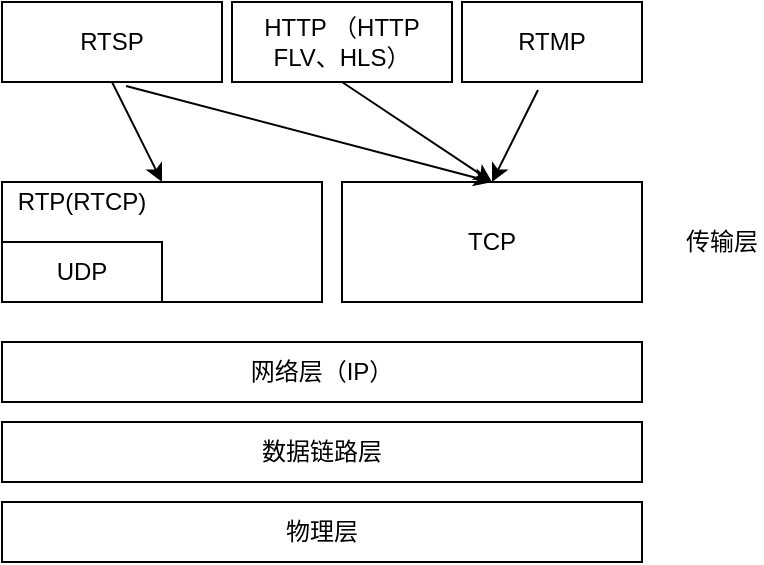 <mxfile version="10.6.0" type="github"><diagram id="a2k1A4N9SrWkFIEnXRyY" name="Page-1"><mxGraphModel dx="840" dy="484" grid="1" gridSize="10" guides="1" tooltips="1" connect="1" arrows="1" fold="1" page="1" pageScale="1" pageWidth="850" pageHeight="1100" math="0" shadow="0"><root><mxCell id="0"/><mxCell id="1" parent="0"/><mxCell id="TOb2ExijBjXJcEhZorXa-1" value="物理层" style="rounded=0;whiteSpace=wrap;html=1;" vertex="1" parent="1"><mxGeometry x="140" y="400" width="320" height="30" as="geometry"/></mxCell><mxCell id="TOb2ExijBjXJcEhZorXa-2" value="数据链路层" style="rounded=0;whiteSpace=wrap;html=1;" vertex="1" parent="1"><mxGeometry x="140" y="360" width="320" height="30" as="geometry"/></mxCell><mxCell id="TOb2ExijBjXJcEhZorXa-3" value="网络层（IP）" style="rounded=0;whiteSpace=wrap;html=1;" vertex="1" parent="1"><mxGeometry x="140" y="320" width="320" height="30" as="geometry"/></mxCell><mxCell id="TOb2ExijBjXJcEhZorXa-5" value="" style="rounded=0;whiteSpace=wrap;html=1;" vertex="1" parent="1"><mxGeometry x="140" y="240" width="160" height="60" as="geometry"/></mxCell><mxCell id="TOb2ExijBjXJcEhZorXa-6" value="TCP&lt;br&gt;" style="rounded=0;whiteSpace=wrap;html=1;" vertex="1" parent="1"><mxGeometry x="310" y="240" width="150" height="60" as="geometry"/></mxCell><mxCell id="TOb2ExijBjXJcEhZorXa-7" value="UDP&lt;br&gt;" style="rounded=0;whiteSpace=wrap;html=1;" vertex="1" parent="1"><mxGeometry x="140" y="270" width="80" height="30" as="geometry"/></mxCell><mxCell id="TOb2ExijBjXJcEhZorXa-8" value="RTP(RTCP)" style="text;html=1;strokeColor=none;fillColor=none;align=center;verticalAlign=middle;whiteSpace=wrap;rounded=0;" vertex="1" parent="1"><mxGeometry x="160" y="240" width="40" height="20" as="geometry"/></mxCell><mxCell id="TOb2ExijBjXJcEhZorXa-9" value="RTSP" style="rounded=0;whiteSpace=wrap;html=1;" vertex="1" parent="1"><mxGeometry x="140" y="150" width="110" height="40" as="geometry"/></mxCell><mxCell id="TOb2ExijBjXJcEhZorXa-10" value="传输层&lt;br&gt;" style="text;html=1;strokeColor=none;fillColor=none;align=center;verticalAlign=middle;whiteSpace=wrap;rounded=0;" vertex="1" parent="1"><mxGeometry x="480" y="260" width="40" height="20" as="geometry"/></mxCell><mxCell id="TOb2ExijBjXJcEhZorXa-11" value="HTTP （HTTP FLV、HLS）" style="rounded=0;whiteSpace=wrap;html=1;" vertex="1" parent="1"><mxGeometry x="255" y="150" width="110" height="40" as="geometry"/></mxCell><mxCell id="TOb2ExijBjXJcEhZorXa-12" value="RTMP&lt;br&gt;" style="rounded=0;whiteSpace=wrap;html=1;" vertex="1" parent="1"><mxGeometry x="370" y="150" width="90" height="40" as="geometry"/></mxCell><mxCell id="TOb2ExijBjXJcEhZorXa-13" value="" style="endArrow=classic;html=1;exitX=0.5;exitY=1;exitDx=0;exitDy=0;entryX=0.5;entryY=0;entryDx=0;entryDy=0;" edge="1" parent="1" source="TOb2ExijBjXJcEhZorXa-9" target="TOb2ExijBjXJcEhZorXa-5"><mxGeometry width="50" height="50" relative="1" as="geometry"><mxPoint x="90" y="240" as="sourcePoint"/><mxPoint x="140" y="190" as="targetPoint"/></mxGeometry></mxCell><mxCell id="TOb2ExijBjXJcEhZorXa-14" value="" style="endArrow=classic;html=1;exitX=0.564;exitY=1.05;exitDx=0;exitDy=0;exitPerimeter=0;entryX=0.5;entryY=0;entryDx=0;entryDy=0;" edge="1" parent="1" source="TOb2ExijBjXJcEhZorXa-9" target="TOb2ExijBjXJcEhZorXa-6"><mxGeometry width="50" height="50" relative="1" as="geometry"><mxPoint x="80" y="270" as="sourcePoint"/><mxPoint x="130" y="220" as="targetPoint"/></mxGeometry></mxCell><mxCell id="TOb2ExijBjXJcEhZorXa-15" value="" style="endArrow=classic;html=1;exitX=0.5;exitY=1;exitDx=0;exitDy=0;entryX=0.5;entryY=0;entryDx=0;entryDy=0;" edge="1" parent="1" source="TOb2ExijBjXJcEhZorXa-11" target="TOb2ExijBjXJcEhZorXa-6"><mxGeometry width="50" height="50" relative="1" as="geometry"><mxPoint x="50" y="300" as="sourcePoint"/><mxPoint x="100" y="250" as="targetPoint"/></mxGeometry></mxCell><mxCell id="TOb2ExijBjXJcEhZorXa-16" value="" style="endArrow=classic;html=1;exitX=0.422;exitY=1.1;exitDx=0;exitDy=0;exitPerimeter=0;entryX=0.5;entryY=0;entryDx=0;entryDy=0;" edge="1" parent="1" source="TOb2ExijBjXJcEhZorXa-12" target="TOb2ExijBjXJcEhZorXa-6"><mxGeometry width="50" height="50" relative="1" as="geometry"><mxPoint x="520" y="250" as="sourcePoint"/><mxPoint x="220" y="240" as="targetPoint"/></mxGeometry></mxCell></root></mxGraphModel></diagram></mxfile>